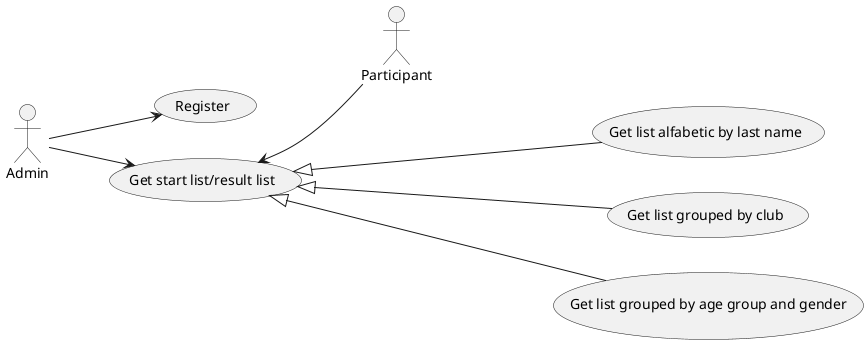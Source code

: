 ﻿@startuml

left to right direction

Admin --> (Register)
Admin --> (Get start list/result list)
(Get start list/result list) <-- Participant
(Get start list/result list) <|--down-- (Get list alfabetic by last name)
(Get start list/result list) <|--down-- (Get list grouped by club)
(Get start list/result list) <|--down-- (Get list grouped by age group and gender)

@enduml